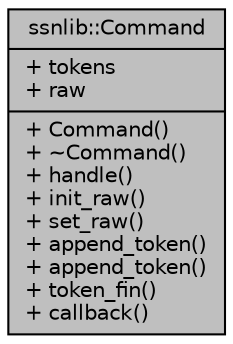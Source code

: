 digraph "ssnlib::Command"
{
  edge [fontname="Helvetica",fontsize="10",labelfontname="Helvetica",labelfontsize="10"];
  node [fontname="Helvetica",fontsize="10",shape=record];
  Node1 [label="{ssnlib::Command\n|+ tokens\l+ raw\l|+ Command()\l+ ~Command()\l+ handle()\l+ init_raw()\l+ set_raw()\l+ append_token()\l+ append_token()\l+ token_fin()\l+ callback()\l}",height=0.2,width=0.4,color="black", fillcolor="grey75", style="filled", fontcolor="black"];
}
